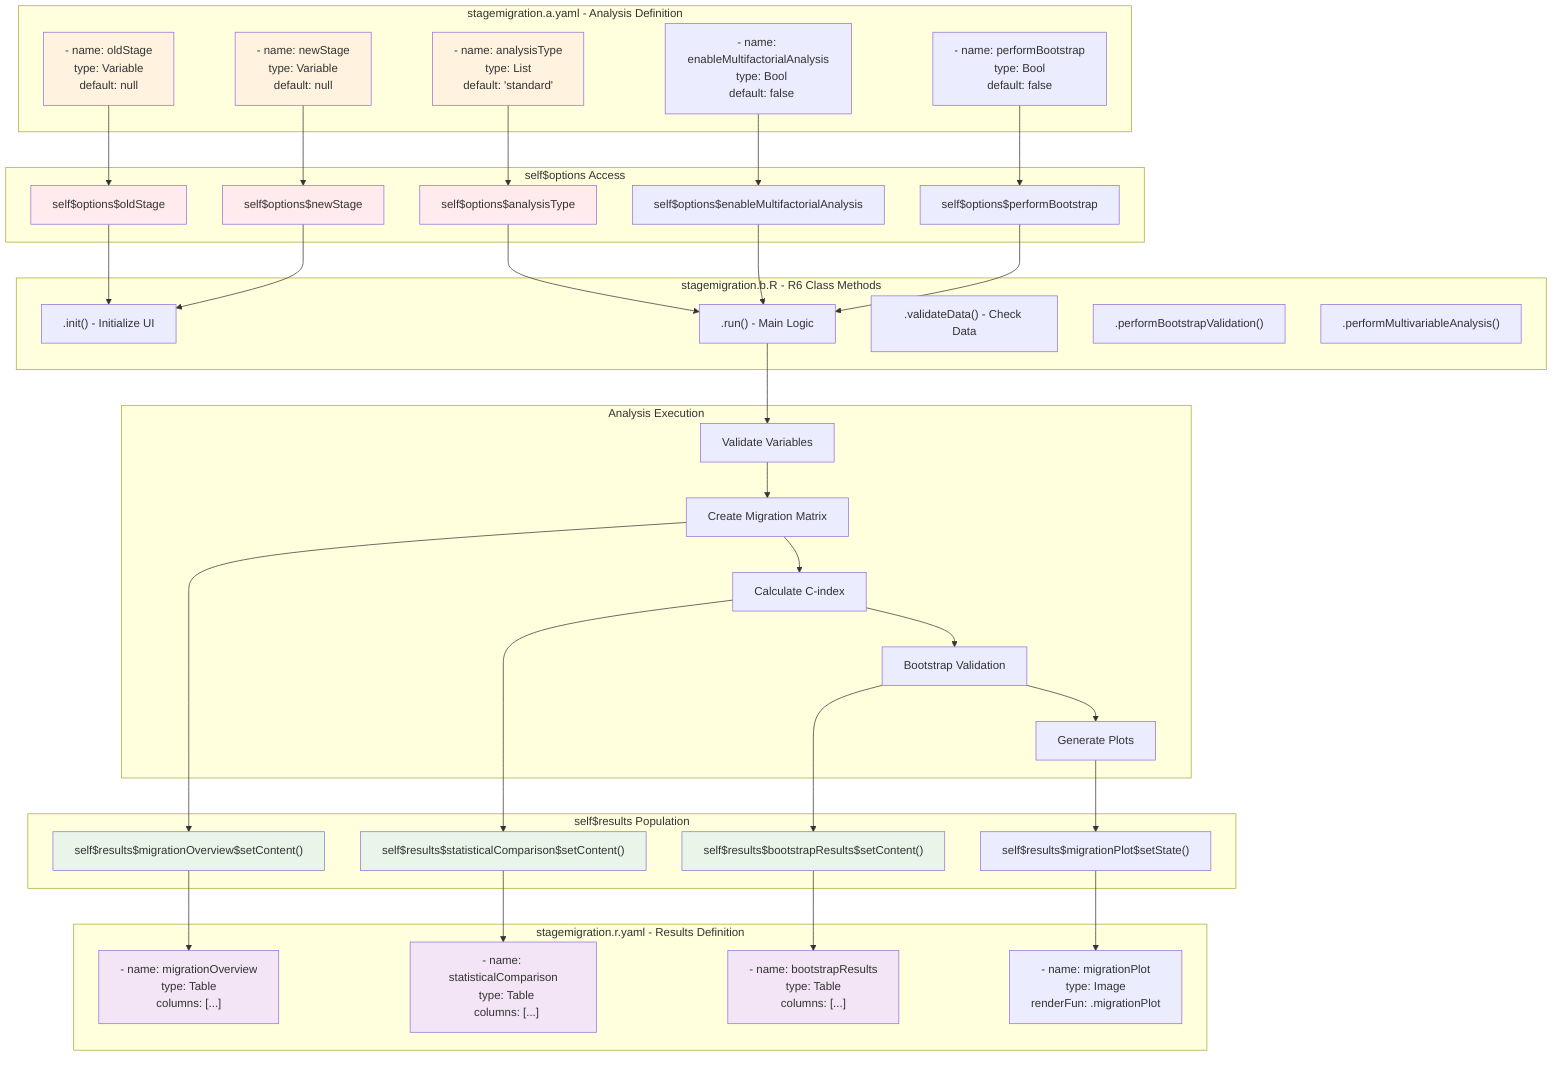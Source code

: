 graph TB
    subgraph "stagemigration.a.yaml - Analysis Definition"
        A1["- name: oldStage<br/>  type: Variable<br/>  default: null"]
        A2["- name: newStage<br/>  type: Variable<br/>  default: null"]
        A3["- name: analysisType<br/>  type: List<br/>  default: 'standard'"]
        A4["- name: enableMultifactorialAnalysis<br/>  type: Bool<br/>  default: false"]
        A5["- name: performBootstrap<br/>  type: Bool<br/>  default: false"]
    end
    
    subgraph "stagemigration.b.R - R6 Class Methods"
        B1[".init() - Initialize UI"]
        B2[".run() - Main Logic"]
        B3[".validateData() - Check Data"]
        B4[".performBootstrapValidation()"]
        B5[".performMultivariableAnalysis()"]
    end
    
    subgraph "self$options Access"
        C1["self$options$oldStage"]
        C2["self$options$newStage"] 
        C3["self$options$analysisType"]
        C4["self$options$enableMultifactorialAnalysis"]
        C5["self$options$performBootstrap"]
    end
    
    subgraph "Analysis Execution"
        D1["Validate Variables"]
        D2["Create Migration Matrix"]
        D3["Calculate C-index"]
        D4["Bootstrap Validation"]
        D5["Generate Plots"]
    end
    
    subgraph "self$results Population"
        E1["self$results$migrationOverview$setContent()"]
        E2["self$results$statisticalComparison$setContent()"]
        E3["self$results$bootstrapResults$setContent()"]
        E4["self$results$migrationPlot$setState()"]
    end
    
    subgraph "stagemigration.r.yaml - Results Definition"
        F1["- name: migrationOverview<br/>  type: Table<br/>  columns: [...]"]
        F2["- name: statisticalComparison<br/>  type: Table<br/>  columns: [...]"]
        F3["- name: bootstrapResults<br/>  type: Table<br/>  columns: [...]"]
        F4["- name: migrationPlot<br/>  type: Image<br/>  renderFun: .migrationPlot"]
    end
    
    A1 --> C1
    A2 --> C2
    A3 --> C3
    A4 --> C4
    A5 --> C5
    
    C1 --> B1
    C2 --> B1
    C3 --> B2
    C4 --> B2
    C5 --> B2
    
    B2 --> D1
    D1 --> D2
    D2 --> D3
    D3 --> D4
    D4 --> D5
    
    D2 --> E1
    D3 --> E2
    D4 --> E3
    D5 --> E4
    
    E1 --> F1
    E2 --> F2
    E3 --> F3
    E4 --> F4
    
    style A1 fill:#fff3e0
    style A2 fill:#fff3e0
    style A3 fill:#fff3e0
    style C1 fill:#ffebee
    style C2 fill:#ffebee
    style C3 fill:#ffebee
    style E1 fill:#e8f5e8
    style E2 fill:#e8f5e8
    style E3 fill:#e8f5e8
    style F1 fill:#f3e5f5
    style F2 fill:#f3e5f5
    style F3 fill:#f3e5f5